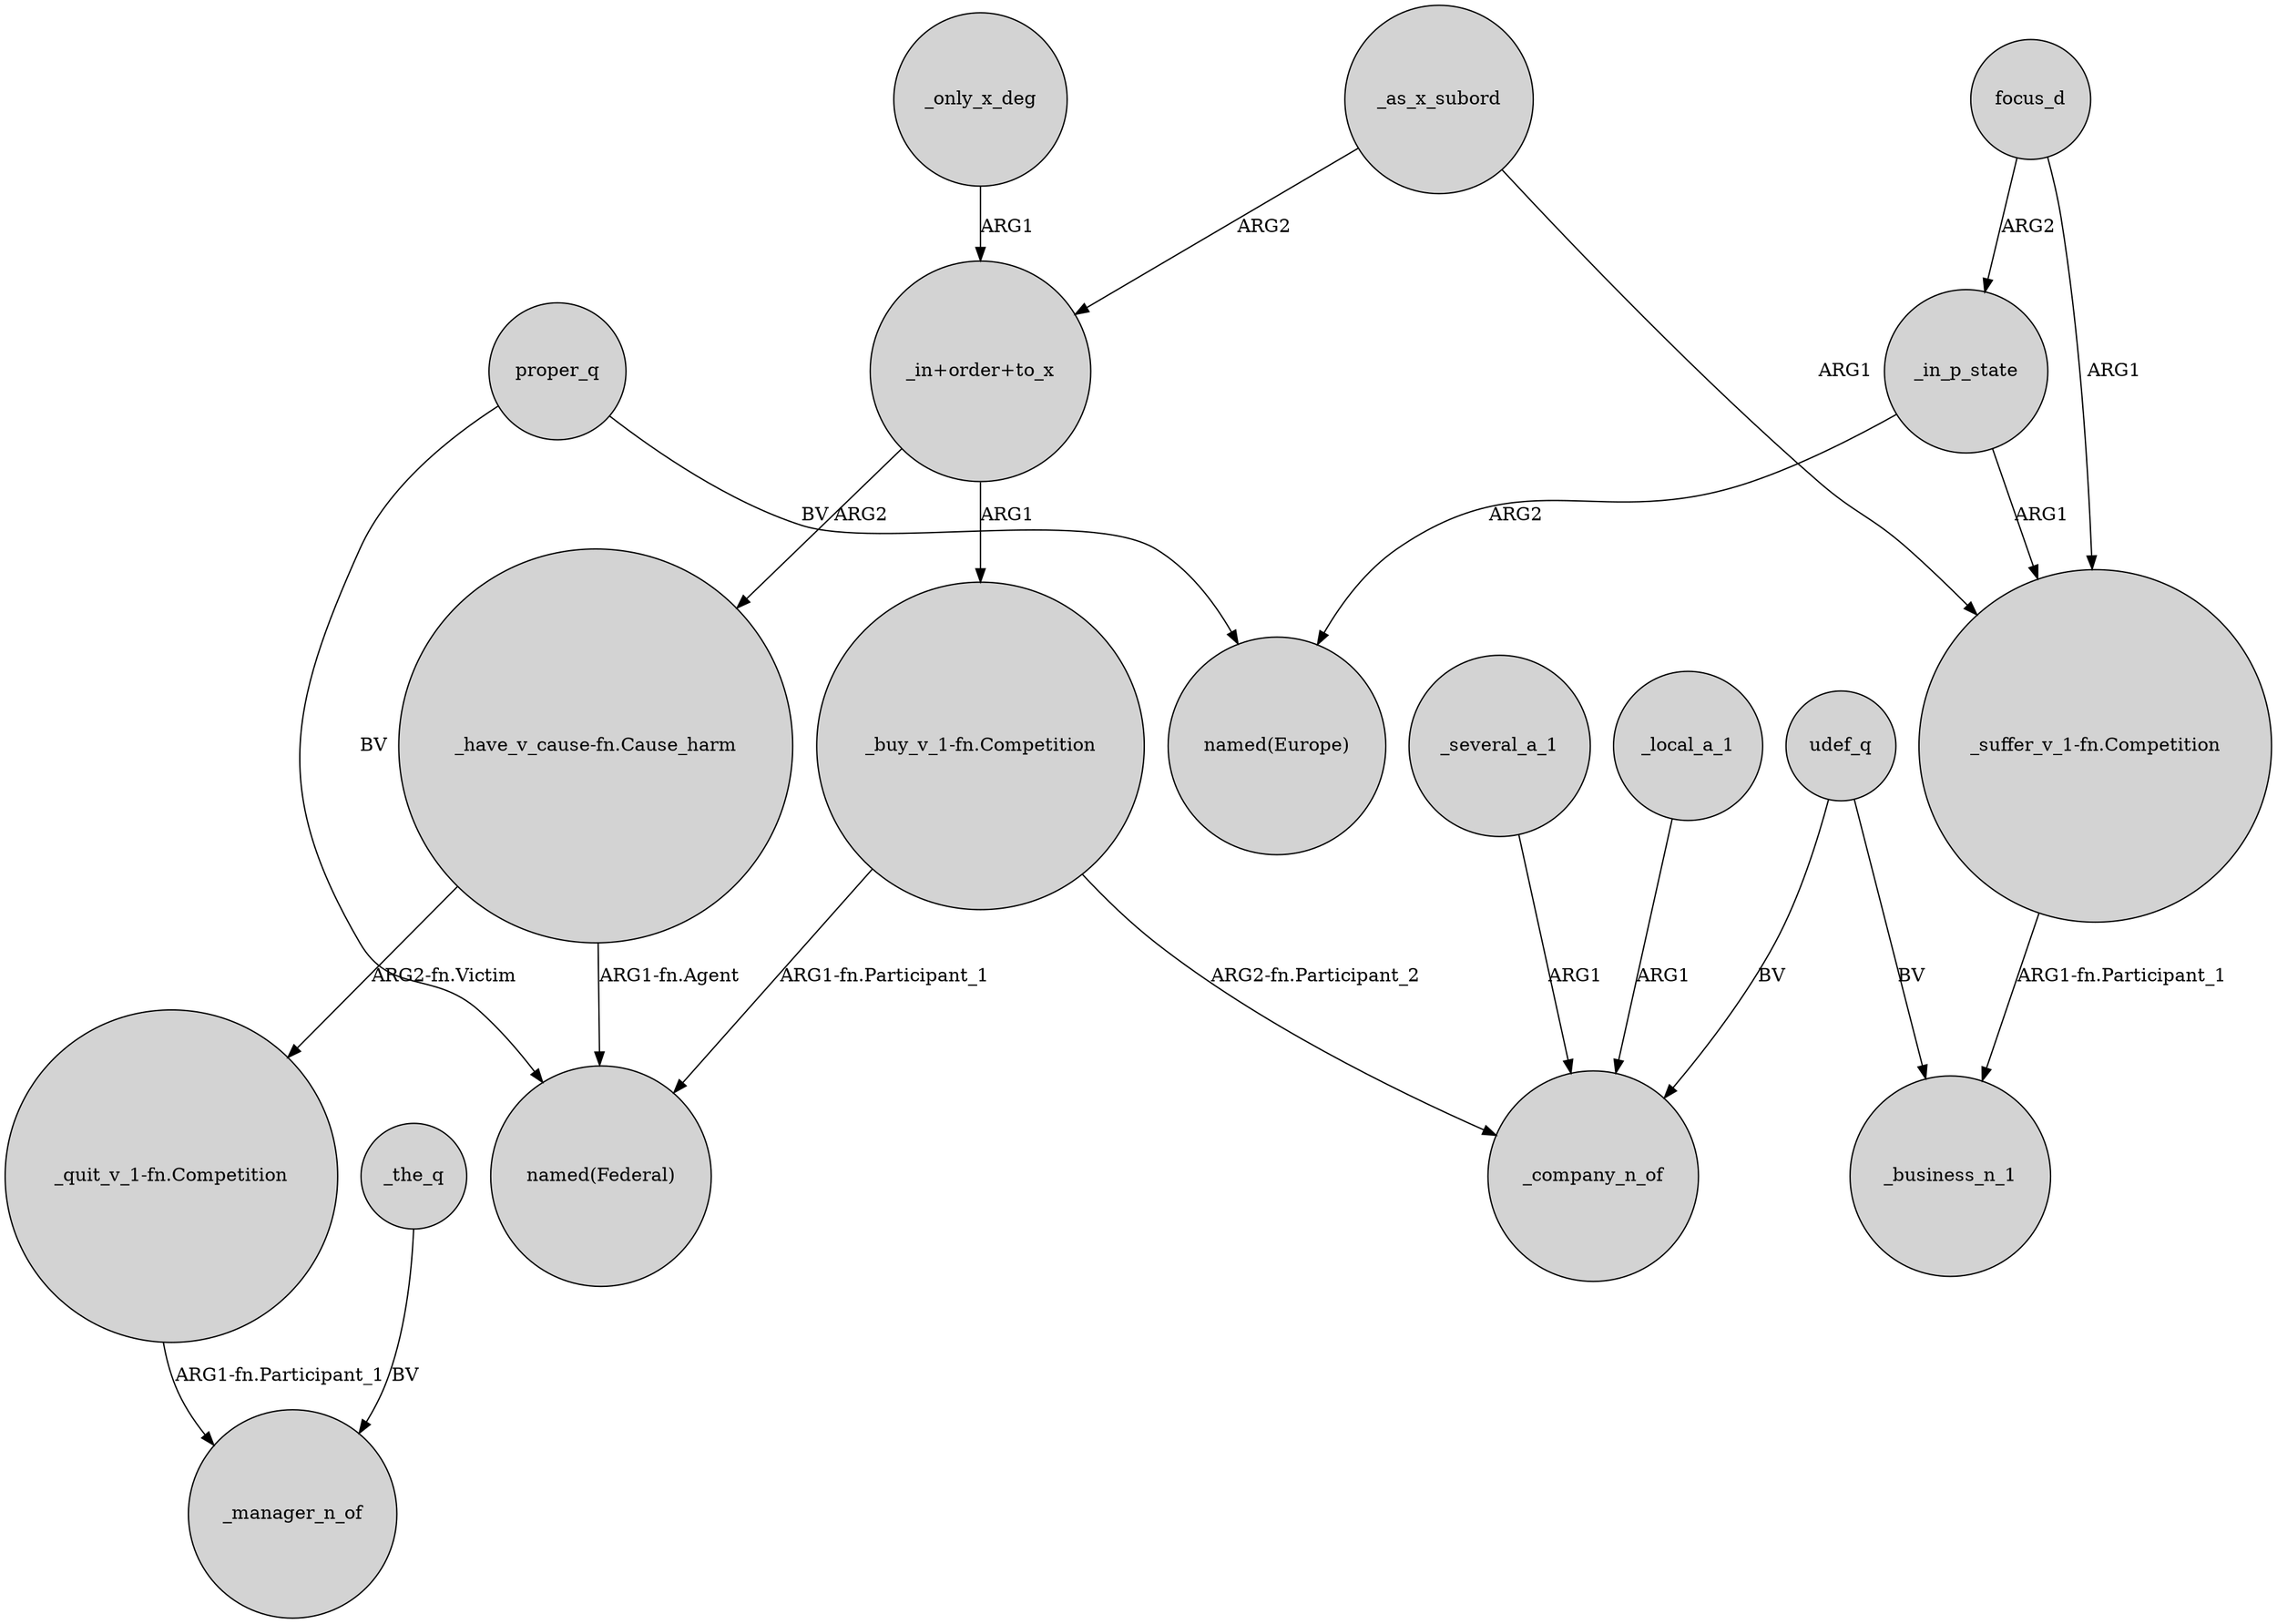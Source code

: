 digraph {
	node [shape=circle style=filled]
	"_have_v_cause-fn.Cause_harm" -> "_quit_v_1-fn.Competition" [label="ARG2-fn.Victim"]
	"_in+order+to_x" -> "_buy_v_1-fn.Competition" [label=ARG1]
	focus_d -> _in_p_state [label=ARG2]
	focus_d -> "_suffer_v_1-fn.Competition" [label=ARG1]
	"_quit_v_1-fn.Competition" -> _manager_n_of [label="ARG1-fn.Participant_1"]
	"_buy_v_1-fn.Competition" -> _company_n_of [label="ARG2-fn.Participant_2"]
	proper_q -> "named(Europe)" [label=BV]
	"_buy_v_1-fn.Competition" -> "named(Federal)" [label="ARG1-fn.Participant_1"]
	udef_q -> _business_n_1 [label=BV]
	proper_q -> "named(Federal)" [label=BV]
	"_suffer_v_1-fn.Competition" -> _business_n_1 [label="ARG1-fn.Participant_1"]
	"_have_v_cause-fn.Cause_harm" -> "named(Federal)" [label="ARG1-fn.Agent"]
	_the_q -> _manager_n_of [label=BV]
	"_in+order+to_x" -> "_have_v_cause-fn.Cause_harm" [label=ARG2]
	_in_p_state -> "_suffer_v_1-fn.Competition" [label=ARG1]
	udef_q -> _company_n_of [label=BV]
	_several_a_1 -> _company_n_of [label=ARG1]
	_in_p_state -> "named(Europe)" [label=ARG2]
	_as_x_subord -> "_in+order+to_x" [label=ARG2]
	_as_x_subord -> "_suffer_v_1-fn.Competition" [label=ARG1]
	_local_a_1 -> _company_n_of [label=ARG1]
	_only_x_deg -> "_in+order+to_x" [label=ARG1]
}
